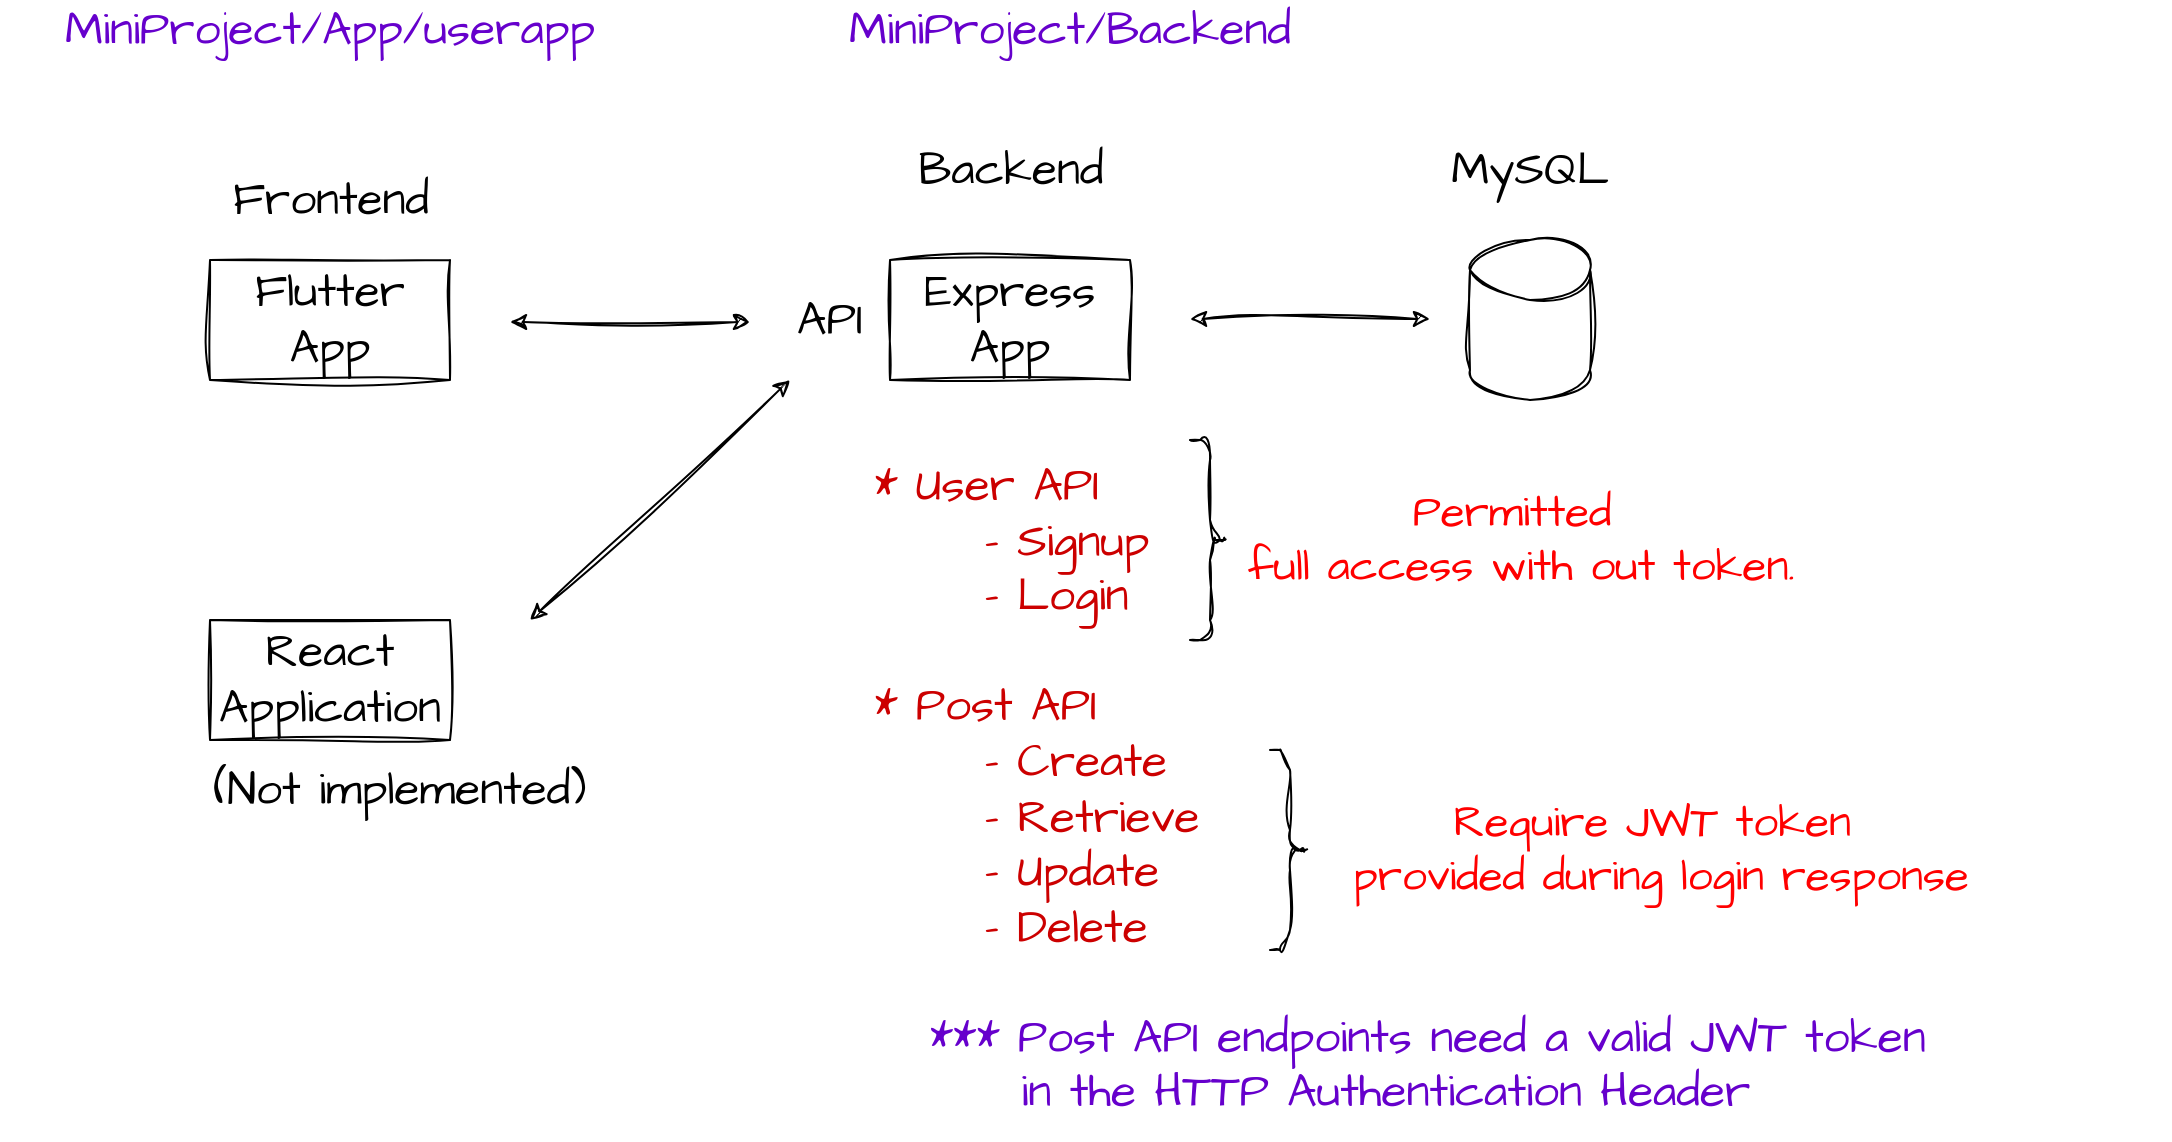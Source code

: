 <mxfile version="28.1.2">
  <diagram name="Page-1" id="LDHhqIVtB4ZJymdW5Vel">
    <mxGraphModel dx="1042" dy="613" grid="1" gridSize="10" guides="1" tooltips="1" connect="1" arrows="1" fold="1" page="1" pageScale="1" pageWidth="1100" pageHeight="850" math="0" shadow="0">
      <root>
        <mxCell id="0" />
        <mxCell id="1" parent="0" />
        <mxCell id="WFuYNh_20uDQ8d8Ay36U-12" value="* User API&lt;div&gt;&amp;nbsp; &amp;nbsp; &amp;nbsp; - Signup&amp;nbsp;&lt;/div&gt;&lt;div&gt;&amp;nbsp; &amp;nbsp; &amp;nbsp; - Login&amp;nbsp;&lt;/div&gt;&lt;div&gt;&lt;br&gt;&lt;div&gt;* Post API&amp;nbsp;&lt;/div&gt;&lt;div&gt;&amp;nbsp; &amp;nbsp; &amp;nbsp; - Create&amp;nbsp;&lt;/div&gt;&lt;div&gt;&amp;nbsp; &amp;nbsp; &amp;nbsp; - Retrieve&lt;/div&gt;&lt;div&gt;&amp;nbsp; &amp;nbsp; &amp;nbsp; - Update&lt;/div&gt;&lt;div&gt;&amp;nbsp; &amp;nbsp; &amp;nbsp; - Delete&lt;/div&gt;&lt;div&gt;&lt;br&gt;&lt;/div&gt;&lt;div&gt;&amp;nbsp; &lt;font style=&quot;color: rgb(102, 0, 204);&quot;&gt;&amp;nbsp;*** Post API endpoints need a valid JWT token&amp;nbsp;&lt;/font&gt;&lt;/div&gt;&lt;/div&gt;&lt;div&gt;&lt;font style=&quot;color: rgb(102, 0, 204);&quot;&gt;&amp;nbsp; &amp;nbsp; &amp;nbsp; &amp;nbsp; in the HTTP Authentication Header&lt;/font&gt;&lt;/div&gt;" style="text;html=1;align=left;verticalAlign=middle;whiteSpace=wrap;rounded=0;fontFamily=Architects Daughter;fontSource=https%3A%2F%2Ffonts.googleapis.com%2Fcss%3Ffamily%3DArchitects%2BDaughter;fontSize=23;fontColor=#CC0000;" parent="1" vertex="1">
          <mxGeometry x="470" y="270" width="650" height="350" as="geometry" />
        </mxCell>
        <mxCell id="WFuYNh_20uDQ8d8Ay36U-1" value="Flutter App" style="rounded=0;whiteSpace=wrap;html=1;sketch=1;hachureGap=4;jiggle=2;curveFitting=1;fontFamily=Architects Daughter;fontSource=https%3A%2F%2Ffonts.googleapis.com%2Fcss%3Ffamily%3DArchitects%2BDaughter;fontSize=23;" parent="1" vertex="1">
          <mxGeometry x="140" y="180" width="120" height="60" as="geometry" />
        </mxCell>
        <mxCell id="WFuYNh_20uDQ8d8Ay36U-2" value="Express App" style="rounded=0;whiteSpace=wrap;html=1;sketch=1;hachureGap=4;jiggle=2;curveFitting=1;fontFamily=Architects Daughter;fontSource=https%3A%2F%2Ffonts.googleapis.com%2Fcss%3Ffamily%3DArchitects%2BDaughter;fontSize=23;" parent="1" vertex="1">
          <mxGeometry x="480" y="180" width="120" height="60" as="geometry" />
        </mxCell>
        <mxCell id="WFuYNh_20uDQ8d8Ay36U-3" value="" style="shape=cylinder3;whiteSpace=wrap;html=1;boundedLbl=1;backgroundOutline=1;size=15;rounded=0;sketch=1;hachureGap=4;jiggle=2;curveFitting=1;strokeColor=default;align=center;verticalAlign=middle;fontFamily=Architects Daughter;fontSource=https%3A%2F%2Ffonts.googleapis.com%2Fcss%3Ffamily%3DArchitects%2BDaughter;fontSize=23;fontColor=default;fillColor=default;" parent="1" vertex="1">
          <mxGeometry x="770" y="170" width="60" height="80" as="geometry" />
        </mxCell>
        <mxCell id="WFuYNh_20uDQ8d8Ay36U-4" value="MySQL" style="text;html=1;align=center;verticalAlign=middle;whiteSpace=wrap;rounded=0;fontFamily=Architects Daughter;fontSource=https%3A%2F%2Ffonts.googleapis.com%2Fcss%3Ffamily%3DArchitects%2BDaughter;fontSize=23;fontColor=default;" parent="1" vertex="1">
          <mxGeometry x="770" y="120" width="60" height="30" as="geometry" />
        </mxCell>
        <mxCell id="WFuYNh_20uDQ8d8Ay36U-5" value="Backend" style="text;html=1;align=center;verticalAlign=middle;resizable=0;points=[];autosize=1;strokeColor=none;fillColor=none;fontFamily=Architects Daughter;fontSource=https%3A%2F%2Ffonts.googleapis.com%2Fcss%3Ffamily%3DArchitects%2BDaughter;fontSize=23;fontColor=default;" parent="1" vertex="1">
          <mxGeometry x="480" y="115" width="120" height="40" as="geometry" />
        </mxCell>
        <mxCell id="WFuYNh_20uDQ8d8Ay36U-6" value="API" style="text;html=1;align=center;verticalAlign=middle;whiteSpace=wrap;rounded=0;fontFamily=Architects Daughter;fontSource=https%3A%2F%2Ffonts.googleapis.com%2Fcss%3Ffamily%3DArchitects%2BDaughter;fontSize=23;fontColor=default;" parent="1" vertex="1">
          <mxGeometry x="420" y="195" width="60" height="30" as="geometry" />
        </mxCell>
        <mxCell id="WFuYNh_20uDQ8d8Ay36U-7" value="Frontend" style="text;html=1;align=center;verticalAlign=middle;resizable=0;points=[];autosize=1;strokeColor=none;fillColor=none;fontFamily=Architects Daughter;fontSource=https%3A%2F%2Ffonts.googleapis.com%2Fcss%3Ffamily%3DArchitects%2BDaughter;fontSize=23;fontColor=default;" parent="1" vertex="1">
          <mxGeometry x="140" y="130" width="120" height="40" as="geometry" />
        </mxCell>
        <mxCell id="WFuYNh_20uDQ8d8Ay36U-8" value="" style="endArrow=classic;startArrow=classic;html=1;rounded=0;sketch=1;hachureGap=4;jiggle=2;curveFitting=1;fontFamily=Architects Daughter;fontSource=https%3A%2F%2Ffonts.googleapis.com%2Fcss%3Ffamily%3DArchitects%2BDaughter;fontSize=23;fontColor=default;" parent="1" edge="1">
          <mxGeometry width="50" height="50" relative="1" as="geometry">
            <mxPoint x="290" y="211" as="sourcePoint" />
            <mxPoint x="410" y="211" as="targetPoint" />
          </mxGeometry>
        </mxCell>
        <mxCell id="WFuYNh_20uDQ8d8Ay36U-9" value="" style="endArrow=classic;startArrow=classic;html=1;rounded=0;sketch=1;hachureGap=4;jiggle=2;curveFitting=1;fontFamily=Architects Daughter;fontSource=https%3A%2F%2Ffonts.googleapis.com%2Fcss%3Ffamily%3DArchitects%2BDaughter;fontSize=23;fontColor=default;" parent="1" edge="1">
          <mxGeometry width="50" height="50" relative="1" as="geometry">
            <mxPoint x="630" y="209.5" as="sourcePoint" />
            <mxPoint x="750" y="209.5" as="targetPoint" />
          </mxGeometry>
        </mxCell>
        <mxCell id="WFuYNh_20uDQ8d8Ay36U-10" value="React&lt;div&gt;Application&lt;/div&gt;" style="rounded=0;whiteSpace=wrap;html=1;sketch=1;hachureGap=4;jiggle=2;curveFitting=1;fontFamily=Architects Daughter;fontSource=https%3A%2F%2Ffonts.googleapis.com%2Fcss%3Ffamily%3DArchitects%2BDaughter;fontSize=23;" parent="1" vertex="1">
          <mxGeometry x="140" y="360" width="120" height="60" as="geometry" />
        </mxCell>
        <mxCell id="WFuYNh_20uDQ8d8Ay36U-11" value="" style="endArrow=classic;startArrow=classic;html=1;rounded=0;sketch=1;hachureGap=4;jiggle=2;curveFitting=1;fontFamily=Architects Daughter;fontSource=https%3A%2F%2Ffonts.googleapis.com%2Fcss%3Ffamily%3DArchitects%2BDaughter;fontSize=23;fontColor=default;" parent="1" edge="1">
          <mxGeometry width="50" height="50" relative="1" as="geometry">
            <mxPoint x="300" y="360" as="sourcePoint" />
            <mxPoint x="430" y="240" as="targetPoint" />
          </mxGeometry>
        </mxCell>
        <mxCell id="WFuYNh_20uDQ8d8Ay36U-13" value="(Not implemented)" style="text;html=1;align=center;verticalAlign=middle;whiteSpace=wrap;rounded=0;fontFamily=Architects Daughter;fontSource=https%3A%2F%2Ffonts.googleapis.com%2Fcss%3Ffamily%3DArchitects%2BDaughter;fontSize=23;fontColor=default;" parent="1" vertex="1">
          <mxGeometry x="130" y="430" width="210" height="30" as="geometry" />
        </mxCell>
        <mxCell id="WFuYNh_20uDQ8d8Ay36U-14" value="MiniProject/App/userapp" style="text;html=1;align=center;verticalAlign=middle;whiteSpace=wrap;rounded=0;fontFamily=Architects Daughter;fontSource=https%3A%2F%2Ffonts.googleapis.com%2Fcss%3Ffamily%3DArchitects%2BDaughter;fontSize=23;fontColor=#6600CC;" parent="1" vertex="1">
          <mxGeometry x="35" y="50" width="330" height="30" as="geometry" />
        </mxCell>
        <mxCell id="WFuYNh_20uDQ8d8Ay36U-15" value="MiniProject/Backend" style="text;html=1;align=center;verticalAlign=middle;whiteSpace=wrap;rounded=0;fontFamily=Architects Daughter;fontSource=https%3A%2F%2Ffonts.googleapis.com%2Fcss%3Ffamily%3DArchitects%2BDaughter;fontSize=23;fontColor=#6600CC;" parent="1" vertex="1">
          <mxGeometry x="430" y="50" width="280" height="30" as="geometry" />
        </mxCell>
        <mxCell id="QX6XruyX3VRJepeGVCHH-1" value="" style="shape=curlyBracket;whiteSpace=wrap;html=1;rounded=1;flipH=1;labelPosition=right;verticalLabelPosition=middle;align=left;verticalAlign=middle;sketch=1;hachureGap=4;jiggle=2;curveFitting=1;fontFamily=Architects Daughter;fontSource=https%3A%2F%2Ffonts.googleapis.com%2Fcss%3Ffamily%3DArchitects%2BDaughter;" vertex="1" parent="1">
          <mxGeometry x="630" y="270" width="20" height="100" as="geometry" />
        </mxCell>
        <mxCell id="QX6XruyX3VRJepeGVCHH-2" value="Permitted&amp;nbsp;&lt;div&gt;&lt;span style=&quot;background-color: transparent; color: light-dark(rgb(255, 0, 0), rgb(255, 144, 144));&quot;&gt;full&amp;nbsp;&lt;/span&gt;&lt;span style=&quot;background-color: transparent; color: light-dark(rgb(255, 0, 0), rgb(255, 144, 144));&quot;&gt;access with out token.&lt;/span&gt;&lt;/div&gt;" style="text;html=1;align=center;verticalAlign=middle;resizable=0;points=[];autosize=1;strokeColor=none;fillColor=none;fontFamily=Architects Daughter;fontSource=https%3A%2F%2Ffonts.googleapis.com%2Fcss%3Ffamily%3DArchitects%2BDaughter;fontSize=22;fontColor=#FF0000;" vertex="1" parent="1">
          <mxGeometry x="645" y="285" width="300" height="70" as="geometry" />
        </mxCell>
        <mxCell id="QX6XruyX3VRJepeGVCHH-3" value="" style="shape=curlyBracket;whiteSpace=wrap;html=1;rounded=1;flipH=1;labelPosition=right;verticalLabelPosition=middle;align=left;verticalAlign=middle;sketch=1;hachureGap=4;jiggle=2;curveFitting=1;fontFamily=Architects Daughter;fontSource=https%3A%2F%2Ffonts.googleapis.com%2Fcss%3Ffamily%3DArchitects%2BDaughter;" vertex="1" parent="1">
          <mxGeometry x="670" y="425" width="20" height="100" as="geometry" />
        </mxCell>
        <mxCell id="QX6XruyX3VRJepeGVCHH-4" value="Require JWT token&amp;nbsp;&lt;div&gt;provided during login response&lt;/div&gt;" style="text;html=1;align=center;verticalAlign=middle;resizable=0;points=[];autosize=1;strokeColor=none;fillColor=none;fontFamily=Architects Daughter;fontSource=https%3A%2F%2Ffonts.googleapis.com%2Fcss%3Ffamily%3DArchitects%2BDaughter;fontSize=22;fontColor=#FF0000;" vertex="1" parent="1">
          <mxGeometry x="700" y="440" width="330" height="70" as="geometry" />
        </mxCell>
      </root>
    </mxGraphModel>
  </diagram>
</mxfile>
